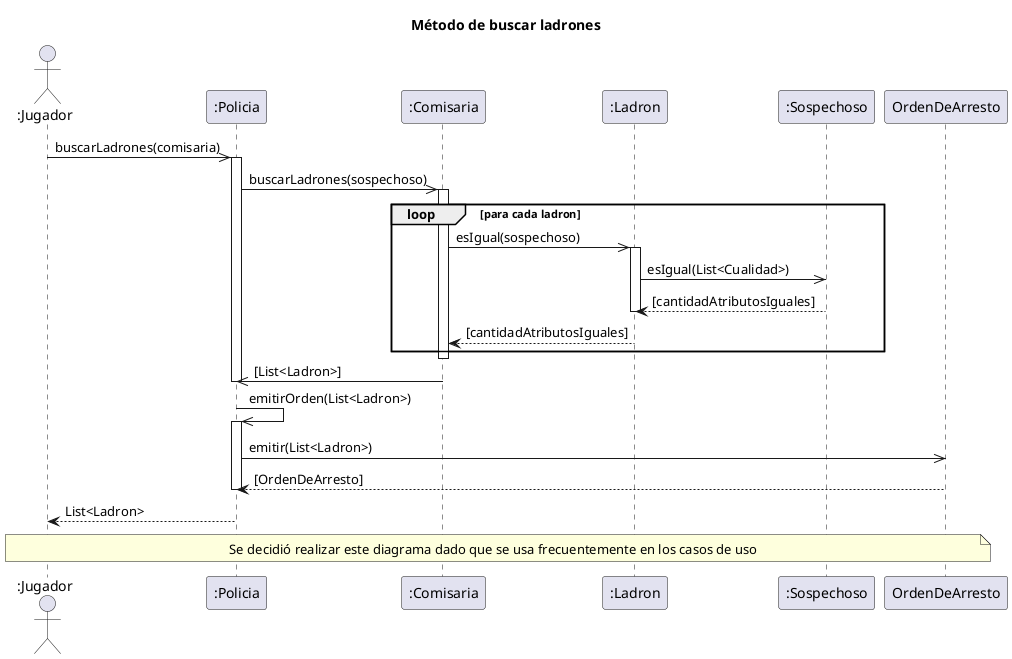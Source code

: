 @startuml
title Método de buscar ladrones
actor ":Jugador" as AlgoThief

participant ":Policia" as Policia
participant ":Comisaria" as Comisaria
participant ":Ladron" as Ladron
participant ":Sospechoso" as Sospechoso
participant "OrdenDeArresto" as Orden
AlgoThief ->> Policia : buscarLadrones(comisaria)
activate Policia
    Policia ->> Comisaria : buscarLadrones(sospechoso)
    activate Comisaria
        loop para cada ladron
            Comisaria ->> Ladron : esIgual(sospechoso)
            activate Ladron
                Ladron ->> Sospechoso : esIgual(List<Cualidad>)
                Sospechoso --> Ladron : [cantidadAtributosIguales]
            deactivate Ladron
            Ladron --> Comisaria : [cantidadAtributosIguales]
        end
    deactivate Comisaria
    Comisaria ->> Policia : [List<Ladron>]
deactivate Policia
    Policia ->> Policia : emitirOrden(List<Ladron>)
activate Policia
    Policia ->> Orden : emitir(List<Ladron>)
    Orden --> Policia : [OrdenDeArresto]
deactivate Policia
Policia --> AlgoThief : List<Ladron>
note across: Se decidió realizar este diagrama dado que se usa frecuentemente en los casos de uso
@enduml
